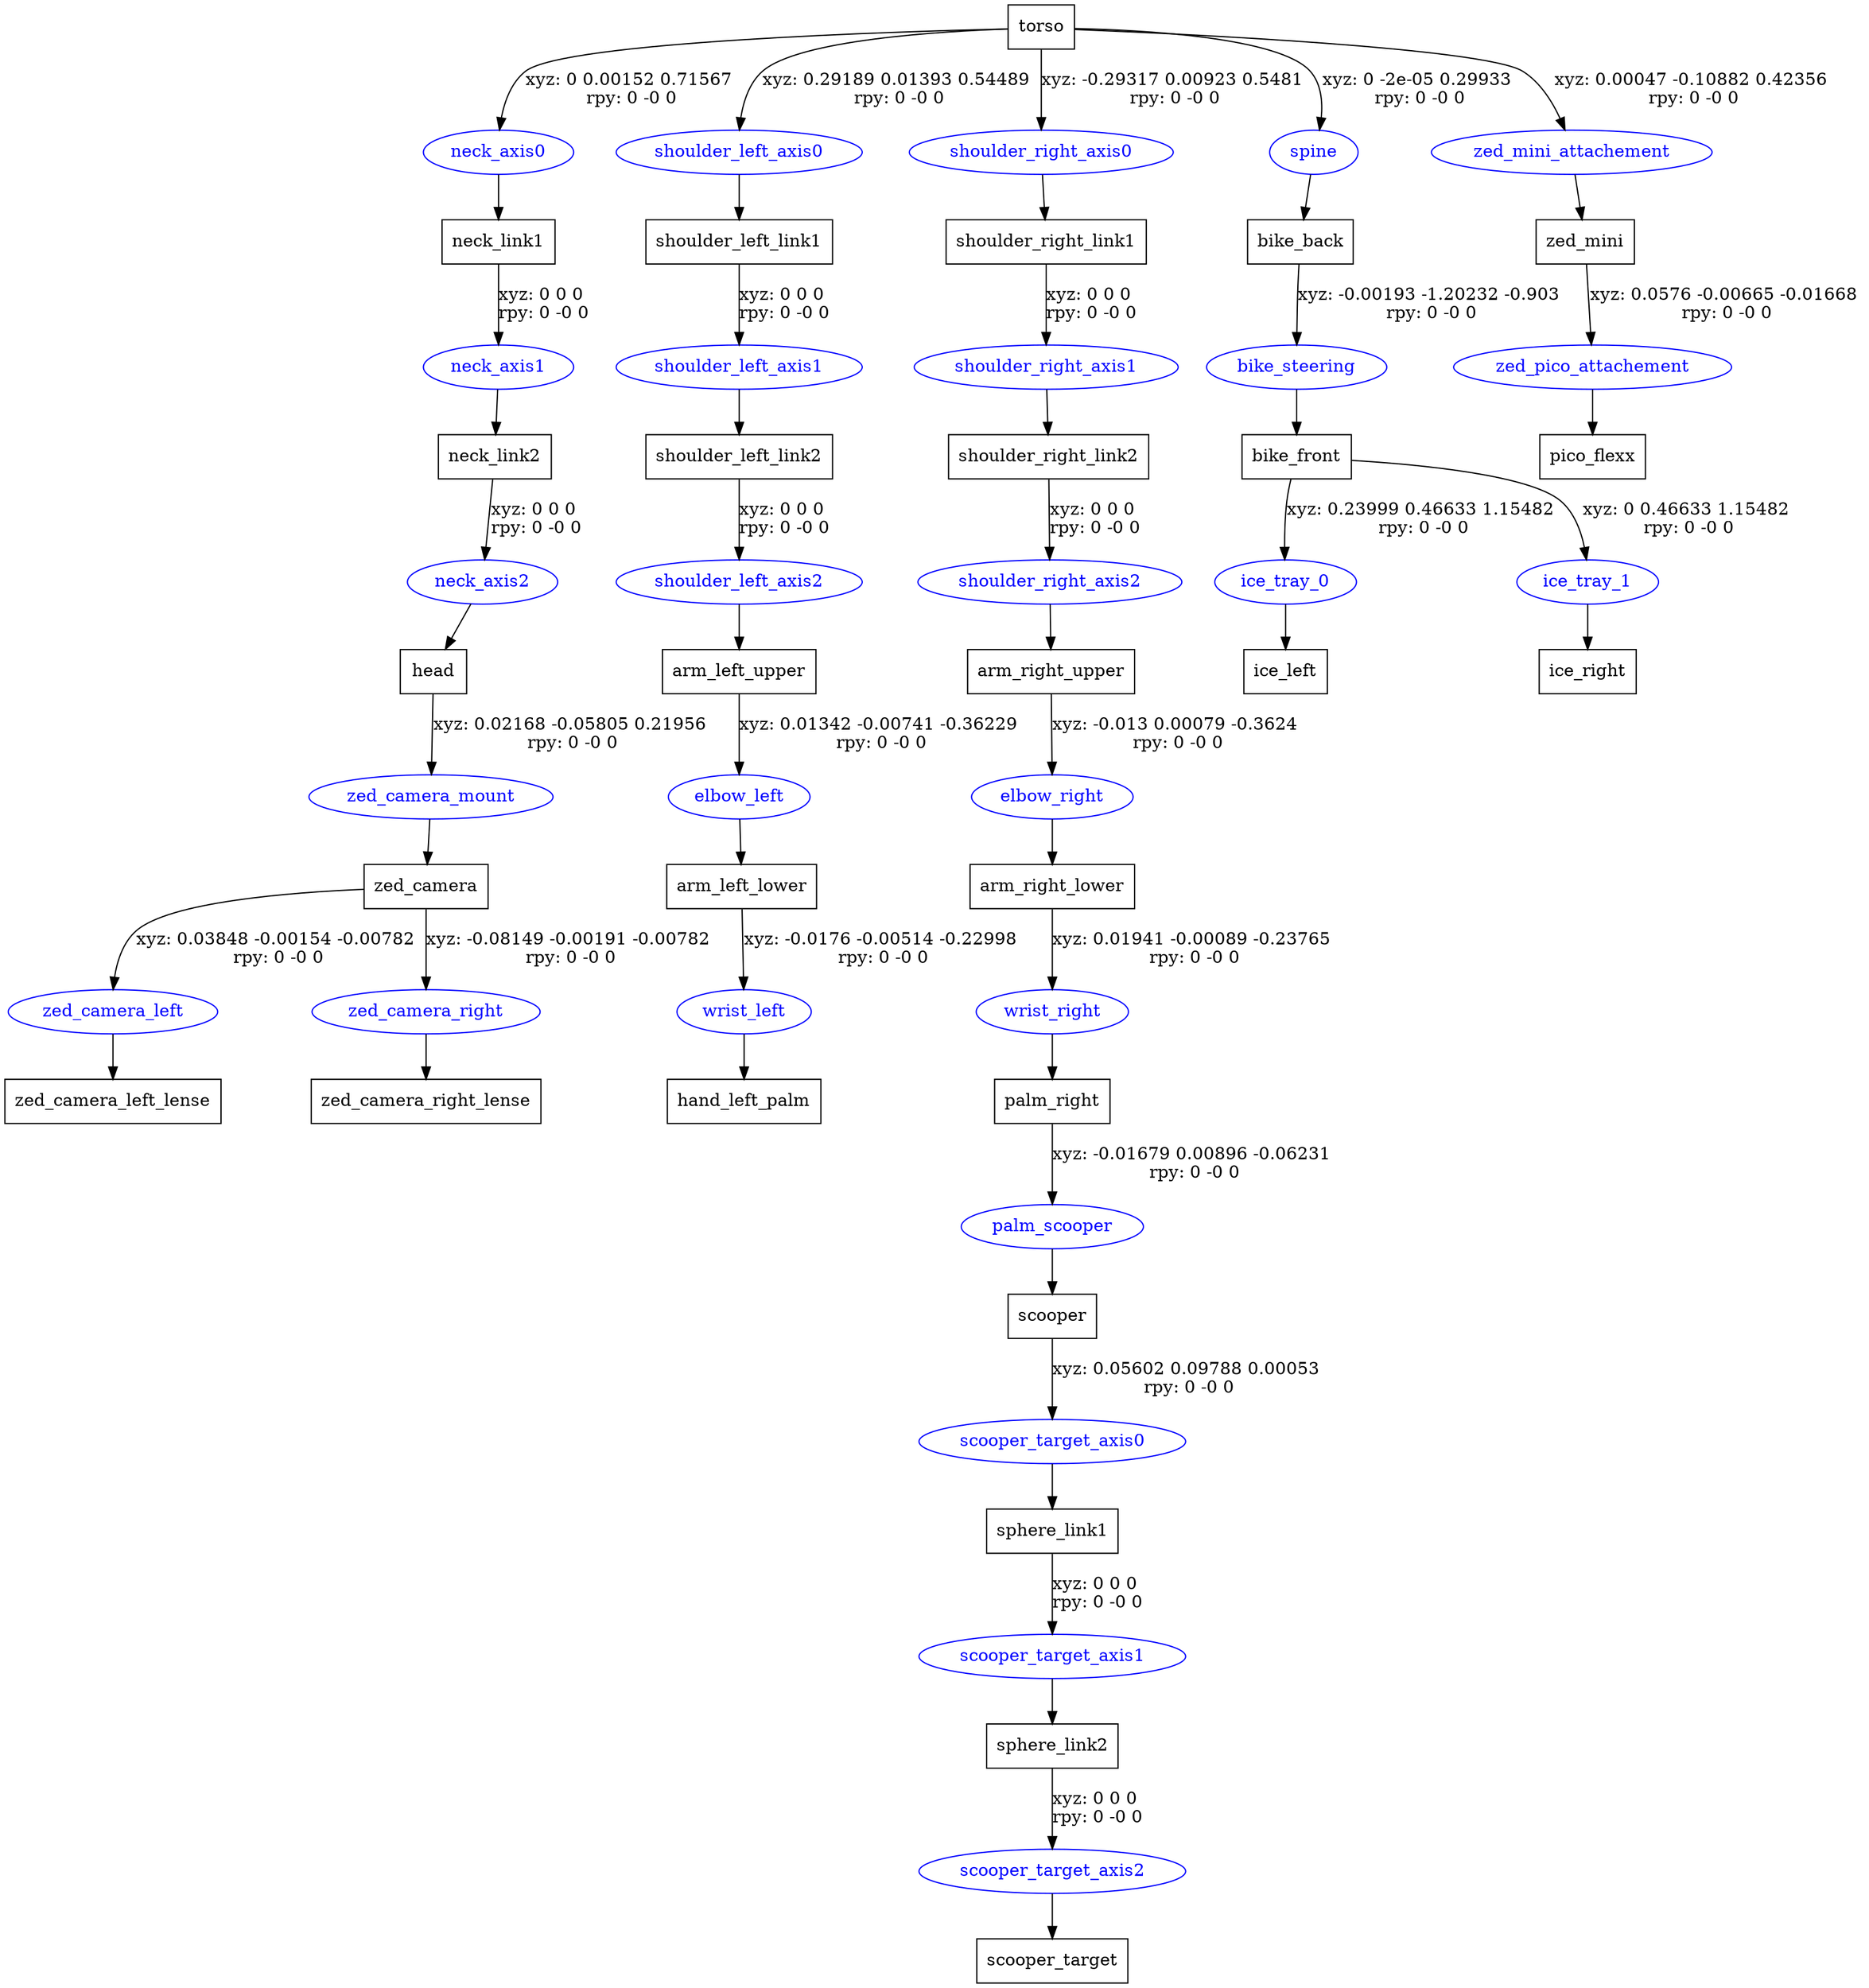 digraph G {
node [shape=box];
"torso" [label="torso"];
"neck_link1" [label="neck_link1"];
"neck_link2" [label="neck_link2"];
"head" [label="head"];
"zed_camera" [label="zed_camera"];
"zed_camera_left_lense" [label="zed_camera_left_lense"];
"zed_camera_right_lense" [label="zed_camera_right_lense"];
"shoulder_left_link1" [label="shoulder_left_link1"];
"shoulder_left_link2" [label="shoulder_left_link2"];
"arm_left_upper" [label="arm_left_upper"];
"arm_left_lower" [label="arm_left_lower"];
"hand_left_palm" [label="hand_left_palm"];
"shoulder_right_link1" [label="shoulder_right_link1"];
"shoulder_right_link2" [label="shoulder_right_link2"];
"arm_right_upper" [label="arm_right_upper"];
"arm_right_lower" [label="arm_right_lower"];
"palm_right" [label="palm_right"];
"scooper" [label="scooper"];
"sphere_link1" [label="sphere_link1"];
"sphere_link2" [label="sphere_link2"];
"scooper_target" [label="scooper_target"];
"bike_back" [label="bike_back"];
"bike_front" [label="bike_front"];
"ice_left" [label="ice_left"];
"ice_right" [label="ice_right"];
"zed_mini" [label="zed_mini"];
"pico_flexx" [label="pico_flexx"];
node [shape=ellipse, color=blue, fontcolor=blue];
"torso" -> "neck_axis0" [label="xyz: 0 0.00152 0.71567 \nrpy: 0 -0 0"]
"neck_axis0" -> "neck_link1"
"neck_link1" -> "neck_axis1" [label="xyz: 0 0 0 \nrpy: 0 -0 0"]
"neck_axis1" -> "neck_link2"
"neck_link2" -> "neck_axis2" [label="xyz: 0 0 0 \nrpy: 0 -0 0"]
"neck_axis2" -> "head"
"head" -> "zed_camera_mount" [label="xyz: 0.02168 -0.05805 0.21956 \nrpy: 0 -0 0"]
"zed_camera_mount" -> "zed_camera"
"zed_camera" -> "zed_camera_left" [label="xyz: 0.03848 -0.00154 -0.00782 \nrpy: 0 -0 0"]
"zed_camera_left" -> "zed_camera_left_lense"
"zed_camera" -> "zed_camera_right" [label="xyz: -0.08149 -0.00191 -0.00782 \nrpy: 0 -0 0"]
"zed_camera_right" -> "zed_camera_right_lense"
"torso" -> "shoulder_left_axis0" [label="xyz: 0.29189 0.01393 0.54489 \nrpy: 0 -0 0"]
"shoulder_left_axis0" -> "shoulder_left_link1"
"shoulder_left_link1" -> "shoulder_left_axis1" [label="xyz: 0 0 0 \nrpy: 0 -0 0"]
"shoulder_left_axis1" -> "shoulder_left_link2"
"shoulder_left_link2" -> "shoulder_left_axis2" [label="xyz: 0 0 0 \nrpy: 0 -0 0"]
"shoulder_left_axis2" -> "arm_left_upper"
"arm_left_upper" -> "elbow_left" [label="xyz: 0.01342 -0.00741 -0.36229 \nrpy: 0 -0 0"]
"elbow_left" -> "arm_left_lower"
"arm_left_lower" -> "wrist_left" [label="xyz: -0.0176 -0.00514 -0.22998 \nrpy: 0 -0 0"]
"wrist_left" -> "hand_left_palm"
"torso" -> "shoulder_right_axis0" [label="xyz: -0.29317 0.00923 0.5481 \nrpy: 0 -0 0"]
"shoulder_right_axis0" -> "shoulder_right_link1"
"shoulder_right_link1" -> "shoulder_right_axis1" [label="xyz: 0 0 0 \nrpy: 0 -0 0"]
"shoulder_right_axis1" -> "shoulder_right_link2"
"shoulder_right_link2" -> "shoulder_right_axis2" [label="xyz: 0 0 0 \nrpy: 0 -0 0"]
"shoulder_right_axis2" -> "arm_right_upper"
"arm_right_upper" -> "elbow_right" [label="xyz: -0.013 0.00079 -0.3624 \nrpy: 0 -0 0"]
"elbow_right" -> "arm_right_lower"
"arm_right_lower" -> "wrist_right" [label="xyz: 0.01941 -0.00089 -0.23765 \nrpy: 0 -0 0"]
"wrist_right" -> "palm_right"
"palm_right" -> "palm_scooper" [label="xyz: -0.01679 0.00896 -0.06231 \nrpy: 0 -0 0"]
"palm_scooper" -> "scooper"
"scooper" -> "scooper_target_axis0" [label="xyz: 0.05602 0.09788 0.00053 \nrpy: 0 -0 0"]
"scooper_target_axis0" -> "sphere_link1"
"sphere_link1" -> "scooper_target_axis1" [label="xyz: 0 0 0 \nrpy: 0 -0 0"]
"scooper_target_axis1" -> "sphere_link2"
"sphere_link2" -> "scooper_target_axis2" [label="xyz: 0 0 0 \nrpy: 0 -0 0"]
"scooper_target_axis2" -> "scooper_target"
"torso" -> "spine" [label="xyz: 0 -2e-05 0.29933 \nrpy: 0 -0 0"]
"spine" -> "bike_back"
"bike_back" -> "bike_steering" [label="xyz: -0.00193 -1.20232 -0.903 \nrpy: 0 -0 0"]
"bike_steering" -> "bike_front"
"bike_front" -> "ice_tray_0" [label="xyz: 0.23999 0.46633 1.15482 \nrpy: 0 -0 0"]
"ice_tray_0" -> "ice_left"
"bike_front" -> "ice_tray_1" [label="xyz: 0 0.46633 1.15482 \nrpy: 0 -0 0"]
"ice_tray_1" -> "ice_right"
"torso" -> "zed_mini_attachement" [label="xyz: 0.00047 -0.10882 0.42356 \nrpy: 0 -0 0"]
"zed_mini_attachement" -> "zed_mini"
"zed_mini" -> "zed_pico_attachement" [label="xyz: 0.0576 -0.00665 -0.01668 \nrpy: 0 -0 0"]
"zed_pico_attachement" -> "pico_flexx"
}
